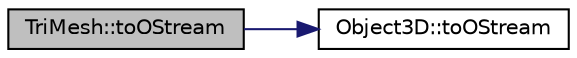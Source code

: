 digraph "TriMesh::toOStream"
{
  edge [fontname="Helvetica",fontsize="10",labelfontname="Helvetica",labelfontsize="10"];
  node [fontname="Helvetica",fontsize="10",shape=record];
  rankdir="LR";
  Node1 [label="TriMesh::toOStream",height=0.2,width=0.4,color="black", fillcolor="grey75", style="filled", fontcolor="black"];
  Node1 -> Node2 [color="midnightblue",fontsize="10",style="solid",fontname="Helvetica"];
  Node2 [label="Object3D::toOStream",height=0.2,width=0.4,color="black", fillcolor="white", style="filled",URL="$classObject3D.html#aa98582d326ed1d3d8987f44a542efa65"];
}
